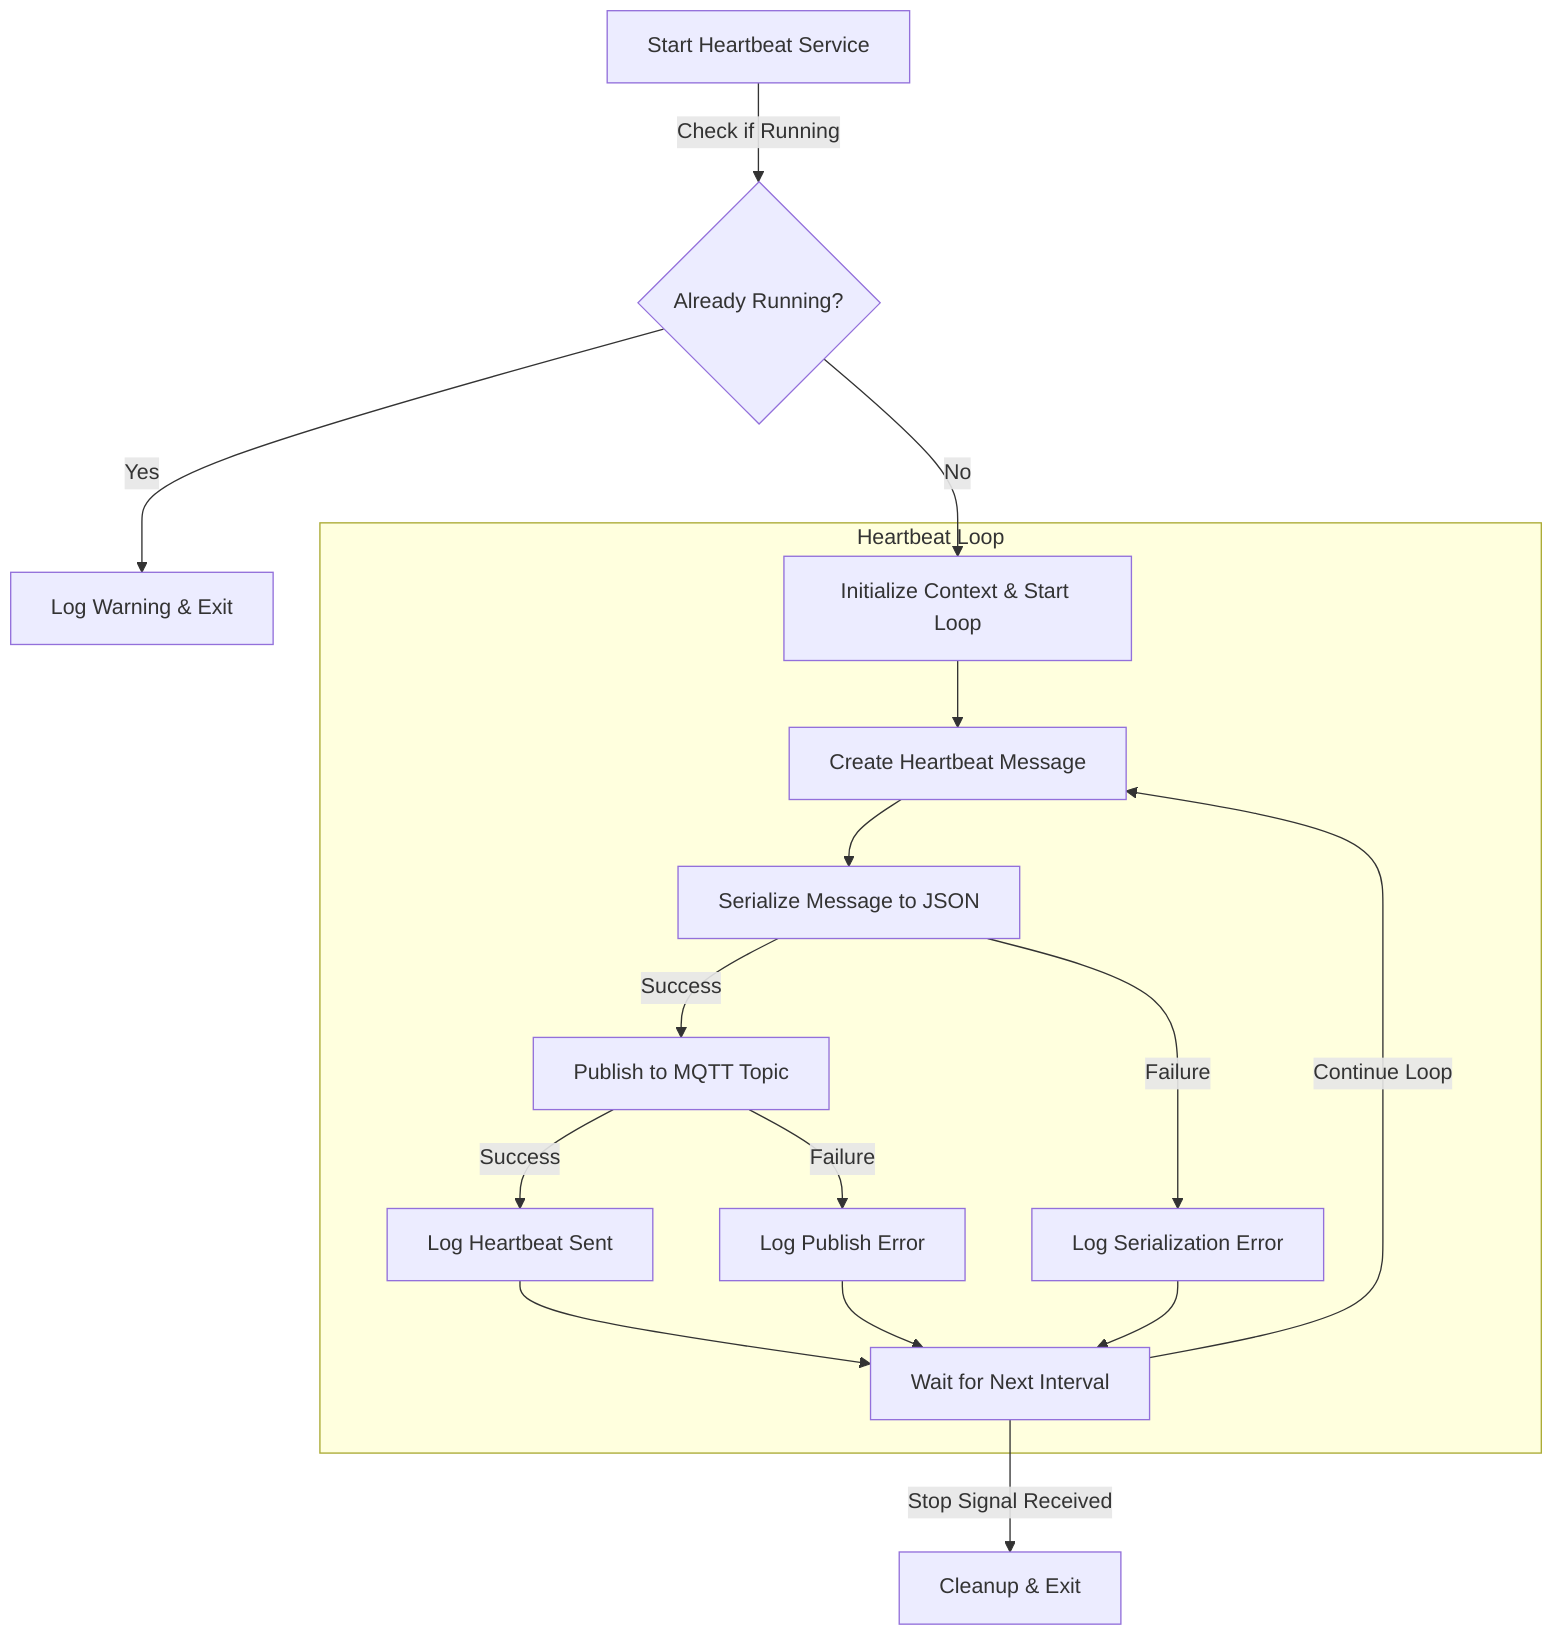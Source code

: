 graph TD;
    A[Start Heartbeat Service] -->|Check if Running| B{Already Running?};

    B -- Yes --> C[Log Warning & Exit];
    B -- No --> D[Initialize Context & Start Loop];

    subgraph Heartbeat Loop
        D --> E[Create Heartbeat Message];
        E --> F[Serialize Message to JSON];

        F -- Success --> G[Publish to MQTT Topic];
        F -- Failure --> H[Log Serialization Error];

        G -- Success --> I[Log Heartbeat Sent];
        G -- Failure --> J[Log Publish Error];

        I --> K[Wait for Next Interval];
        H --> K;
        J --> K;

        K -->|Continue Loop| E;
    end
    K -->|Stop Signal Received| L[Cleanup & Exit];